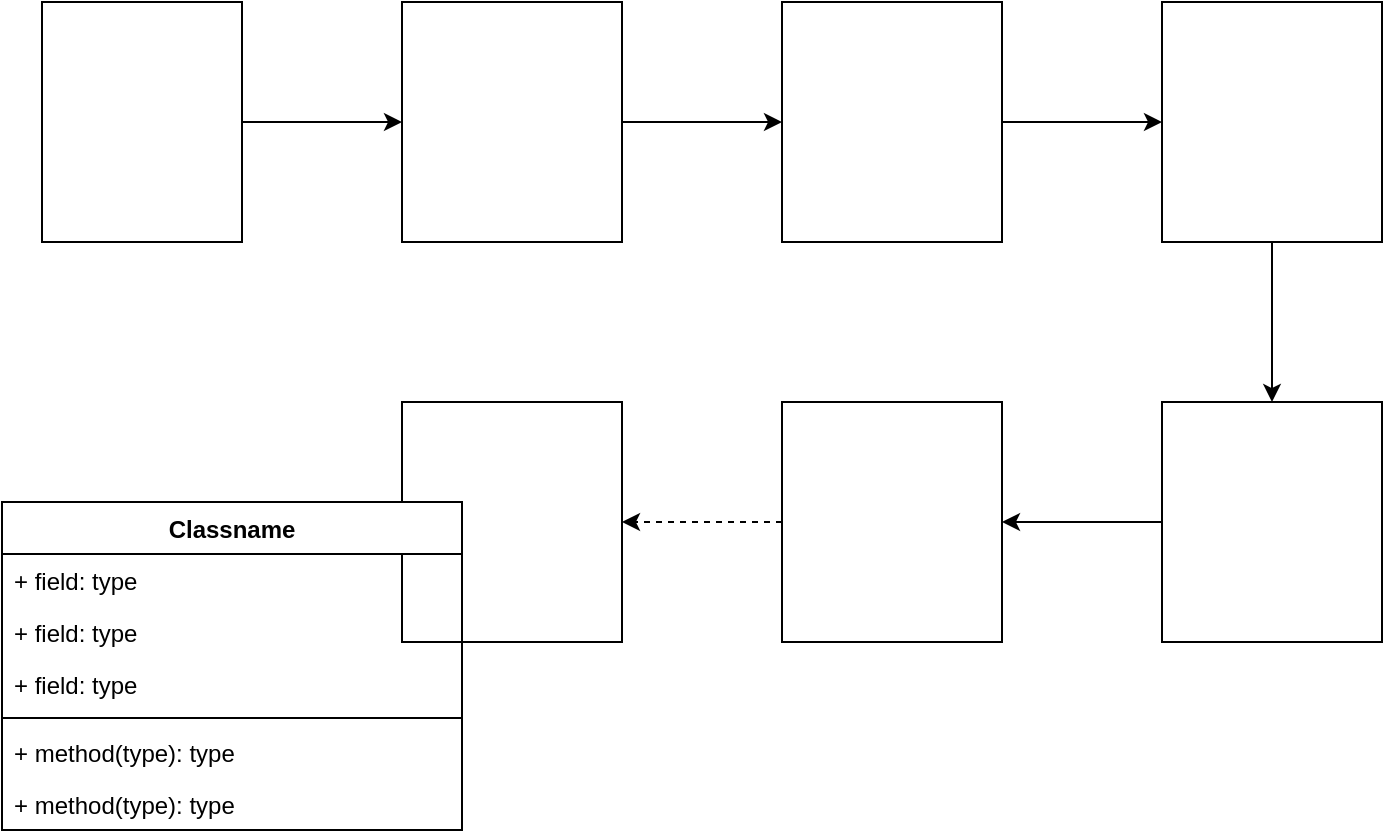 <mxfile version="12.9.5" type="github">
  <diagram id="LIJxdGoEMOls8vAibw_z" name="Page-1">
    <mxGraphModel dx="1426" dy="745" grid="1" gridSize="10" guides="1" tooltips="1" connect="1" arrows="1" fold="1" page="1" pageScale="1" pageWidth="850" pageHeight="1100" math="0" shadow="0">
      <root>
        <mxCell id="0" />
        <mxCell id="1" parent="0" />
        <mxCell id="kcRYACzNH_FDNrUBOQ36-12" value="" style="edgeStyle=orthogonalEdgeStyle;rounded=0;orthogonalLoop=1;jettySize=auto;html=1;" parent="1" source="fvGbtVevyUjieE_NDpWb-1" target="kcRYACzNH_FDNrUBOQ36-11" edge="1">
          <mxGeometry relative="1" as="geometry" />
        </mxCell>
        <mxCell id="fvGbtVevyUjieE_NDpWb-1" value="" style="rounded=0;whiteSpace=wrap;html=1;direction=south;" parent="1" vertex="1">
          <mxGeometry x="140" y="180" width="100" height="120" as="geometry" />
        </mxCell>
        <mxCell id="MqZkRVIuvi6S1emcvw2j-2" value="" style="edgeStyle=orthogonalEdgeStyle;rounded=0;orthogonalLoop=1;jettySize=auto;html=1;" edge="1" parent="1" source="kcRYACzNH_FDNrUBOQ36-11" target="MqZkRVIuvi6S1emcvw2j-1">
          <mxGeometry relative="1" as="geometry" />
        </mxCell>
        <mxCell id="kcRYACzNH_FDNrUBOQ36-11" value="" style="rounded=0;whiteSpace=wrap;html=1;direction=south;" parent="1" vertex="1">
          <mxGeometry x="320" y="180" width="110" height="120" as="geometry" />
        </mxCell>
        <mxCell id="MqZkRVIuvi6S1emcvw2j-4" value="" style="edgeStyle=orthogonalEdgeStyle;rounded=0;orthogonalLoop=1;jettySize=auto;html=1;" edge="1" parent="1" source="MqZkRVIuvi6S1emcvw2j-1" target="MqZkRVIuvi6S1emcvw2j-3">
          <mxGeometry relative="1" as="geometry" />
        </mxCell>
        <mxCell id="MqZkRVIuvi6S1emcvw2j-1" value="" style="rounded=0;whiteSpace=wrap;html=1;direction=south;" vertex="1" parent="1">
          <mxGeometry x="510" y="180" width="110" height="120" as="geometry" />
        </mxCell>
        <mxCell id="MqZkRVIuvi6S1emcvw2j-6" value="" style="edgeStyle=orthogonalEdgeStyle;rounded=0;orthogonalLoop=1;jettySize=auto;html=1;" edge="1" parent="1" source="MqZkRVIuvi6S1emcvw2j-3" target="MqZkRVIuvi6S1emcvw2j-5">
          <mxGeometry relative="1" as="geometry" />
        </mxCell>
        <mxCell id="MqZkRVIuvi6S1emcvw2j-3" value="" style="rounded=0;whiteSpace=wrap;html=1;direction=south;" vertex="1" parent="1">
          <mxGeometry x="700" y="180" width="110" height="120" as="geometry" />
        </mxCell>
        <mxCell id="MqZkRVIuvi6S1emcvw2j-8" value="" style="edgeStyle=orthogonalEdgeStyle;rounded=0;orthogonalLoop=1;jettySize=auto;html=1;" edge="1" parent="1" source="MqZkRVIuvi6S1emcvw2j-5" target="MqZkRVIuvi6S1emcvw2j-7">
          <mxGeometry relative="1" as="geometry" />
        </mxCell>
        <mxCell id="MqZkRVIuvi6S1emcvw2j-5" value="" style="rounded=0;whiteSpace=wrap;html=1;direction=south;" vertex="1" parent="1">
          <mxGeometry x="700" y="380" width="110" height="120" as="geometry" />
        </mxCell>
        <mxCell id="MqZkRVIuvi6S1emcvw2j-10" value="" style="edgeStyle=orthogonalEdgeStyle;rounded=0;orthogonalLoop=1;jettySize=auto;html=1;dashed=1;" edge="1" parent="1" source="MqZkRVIuvi6S1emcvw2j-7" target="MqZkRVIuvi6S1emcvw2j-9">
          <mxGeometry relative="1" as="geometry" />
        </mxCell>
        <mxCell id="MqZkRVIuvi6S1emcvw2j-7" value="" style="rounded=0;whiteSpace=wrap;html=1;direction=south;" vertex="1" parent="1">
          <mxGeometry x="510" y="380" width="110" height="120" as="geometry" />
        </mxCell>
        <mxCell id="MqZkRVIuvi6S1emcvw2j-9" value="" style="rounded=0;whiteSpace=wrap;html=1;direction=south;" vertex="1" parent="1">
          <mxGeometry x="320" y="380" width="110" height="120" as="geometry" />
        </mxCell>
        <mxCell id="kcRYACzNH_FDNrUBOQ36-2" value="Classname" style="swimlane;fontStyle=1;align=center;verticalAlign=top;childLayout=stackLayout;horizontal=1;startSize=26;horizontalStack=0;resizeParent=1;resizeParentMax=0;resizeLast=0;collapsible=1;marginBottom=0;" parent="1" vertex="1">
          <mxGeometry x="120" y="430" width="230" height="164" as="geometry" />
        </mxCell>
        <mxCell id="kcRYACzNH_FDNrUBOQ36-3" value="+ field: type" style="text;strokeColor=none;fillColor=none;align=left;verticalAlign=top;spacingLeft=4;spacingRight=4;overflow=hidden;rotatable=0;points=[[0,0.5],[1,0.5]];portConstraint=eastwest;" parent="kcRYACzNH_FDNrUBOQ36-2" vertex="1">
          <mxGeometry y="26" width="230" height="26" as="geometry" />
        </mxCell>
        <mxCell id="kcRYACzNH_FDNrUBOQ36-13" value="+ field: type" style="text;strokeColor=none;fillColor=none;align=left;verticalAlign=top;spacingLeft=4;spacingRight=4;overflow=hidden;rotatable=0;points=[[0,0.5],[1,0.5]];portConstraint=eastwest;" parent="kcRYACzNH_FDNrUBOQ36-2" vertex="1">
          <mxGeometry y="52" width="230" height="26" as="geometry" />
        </mxCell>
        <mxCell id="kcRYACzNH_FDNrUBOQ36-14" value="+ field: type" style="text;strokeColor=none;fillColor=none;align=left;verticalAlign=top;spacingLeft=4;spacingRight=4;overflow=hidden;rotatable=0;points=[[0,0.5],[1,0.5]];portConstraint=eastwest;" parent="kcRYACzNH_FDNrUBOQ36-2" vertex="1">
          <mxGeometry y="78" width="230" height="26" as="geometry" />
        </mxCell>
        <mxCell id="kcRYACzNH_FDNrUBOQ36-4" value="" style="line;strokeWidth=1;fillColor=none;align=left;verticalAlign=middle;spacingTop=-1;spacingLeft=3;spacingRight=3;rotatable=0;labelPosition=right;points=[];portConstraint=eastwest;" parent="kcRYACzNH_FDNrUBOQ36-2" vertex="1">
          <mxGeometry y="104" width="230" height="8" as="geometry" />
        </mxCell>
        <mxCell id="kcRYACzNH_FDNrUBOQ36-5" value="+ method(type): type" style="text;strokeColor=none;fillColor=none;align=left;verticalAlign=top;spacingLeft=4;spacingRight=4;overflow=hidden;rotatable=0;points=[[0,0.5],[1,0.5]];portConstraint=eastwest;" parent="kcRYACzNH_FDNrUBOQ36-2" vertex="1">
          <mxGeometry y="112" width="230" height="26" as="geometry" />
        </mxCell>
        <mxCell id="kcRYACzNH_FDNrUBOQ36-17" value="+ method(type): type" style="text;strokeColor=none;fillColor=none;align=left;verticalAlign=top;spacingLeft=4;spacingRight=4;overflow=hidden;rotatable=0;points=[[0,0.5],[1,0.5]];portConstraint=eastwest;" parent="kcRYACzNH_FDNrUBOQ36-2" vertex="1">
          <mxGeometry y="138" width="230" height="26" as="geometry" />
        </mxCell>
      </root>
    </mxGraphModel>
  </diagram>
</mxfile>
